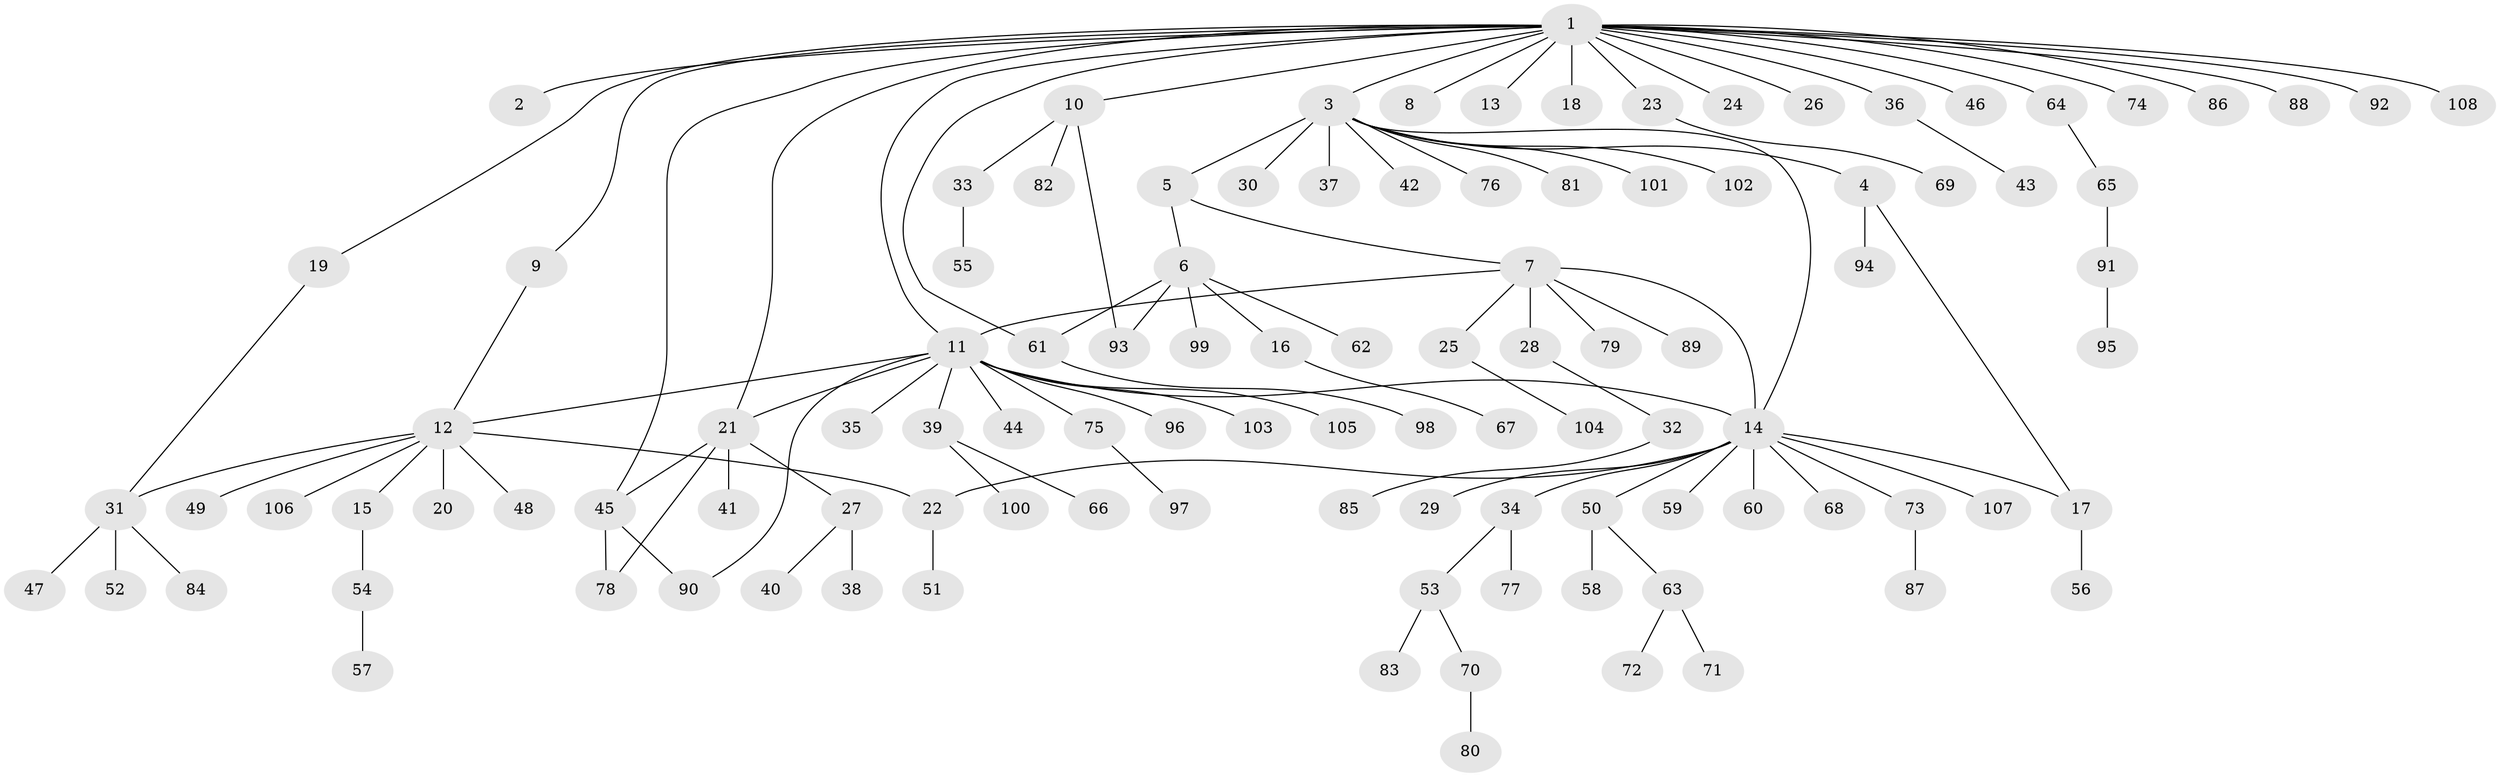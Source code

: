 // coarse degree distribution, {24: 0.011627906976744186, 1: 0.627906976744186, 10: 0.011627906976744186, 2: 0.23255813953488372, 7: 0.011627906976744186, 5: 0.011627906976744186, 4: 0.03488372093023256, 23: 0.011627906976744186, 8: 0.011627906976744186, 3: 0.03488372093023256}
// Generated by graph-tools (version 1.1) at 2025/23/03/03/25 07:23:52]
// undirected, 108 vertices, 120 edges
graph export_dot {
graph [start="1"]
  node [color=gray90,style=filled];
  1;
  2;
  3;
  4;
  5;
  6;
  7;
  8;
  9;
  10;
  11;
  12;
  13;
  14;
  15;
  16;
  17;
  18;
  19;
  20;
  21;
  22;
  23;
  24;
  25;
  26;
  27;
  28;
  29;
  30;
  31;
  32;
  33;
  34;
  35;
  36;
  37;
  38;
  39;
  40;
  41;
  42;
  43;
  44;
  45;
  46;
  47;
  48;
  49;
  50;
  51;
  52;
  53;
  54;
  55;
  56;
  57;
  58;
  59;
  60;
  61;
  62;
  63;
  64;
  65;
  66;
  67;
  68;
  69;
  70;
  71;
  72;
  73;
  74;
  75;
  76;
  77;
  78;
  79;
  80;
  81;
  82;
  83;
  84;
  85;
  86;
  87;
  88;
  89;
  90;
  91;
  92;
  93;
  94;
  95;
  96;
  97;
  98;
  99;
  100;
  101;
  102;
  103;
  104;
  105;
  106;
  107;
  108;
  1 -- 2;
  1 -- 3;
  1 -- 8;
  1 -- 9;
  1 -- 10;
  1 -- 11;
  1 -- 13;
  1 -- 18;
  1 -- 19;
  1 -- 21;
  1 -- 23;
  1 -- 24;
  1 -- 26;
  1 -- 36;
  1 -- 45;
  1 -- 46;
  1 -- 61;
  1 -- 64;
  1 -- 74;
  1 -- 86;
  1 -- 88;
  1 -- 92;
  1 -- 108;
  3 -- 4;
  3 -- 5;
  3 -- 14;
  3 -- 30;
  3 -- 37;
  3 -- 42;
  3 -- 76;
  3 -- 81;
  3 -- 101;
  3 -- 102;
  4 -- 17;
  4 -- 94;
  5 -- 6;
  5 -- 7;
  6 -- 16;
  6 -- 61;
  6 -- 62;
  6 -- 93;
  6 -- 99;
  7 -- 11;
  7 -- 14;
  7 -- 25;
  7 -- 28;
  7 -- 79;
  7 -- 89;
  9 -- 12;
  10 -- 33;
  10 -- 82;
  10 -- 93;
  11 -- 12;
  11 -- 14;
  11 -- 21;
  11 -- 35;
  11 -- 39;
  11 -- 44;
  11 -- 75;
  11 -- 90;
  11 -- 96;
  11 -- 103;
  11 -- 105;
  12 -- 15;
  12 -- 20;
  12 -- 22;
  12 -- 31;
  12 -- 48;
  12 -- 49;
  12 -- 106;
  14 -- 17;
  14 -- 22;
  14 -- 29;
  14 -- 34;
  14 -- 50;
  14 -- 59;
  14 -- 60;
  14 -- 68;
  14 -- 73;
  14 -- 107;
  15 -- 54;
  16 -- 67;
  17 -- 56;
  19 -- 31;
  21 -- 27;
  21 -- 41;
  21 -- 45;
  21 -- 78;
  22 -- 51;
  23 -- 69;
  25 -- 104;
  27 -- 38;
  27 -- 40;
  28 -- 32;
  31 -- 47;
  31 -- 52;
  31 -- 84;
  32 -- 85;
  33 -- 55;
  34 -- 53;
  34 -- 77;
  36 -- 43;
  39 -- 66;
  39 -- 100;
  45 -- 78;
  45 -- 90;
  50 -- 58;
  50 -- 63;
  53 -- 70;
  53 -- 83;
  54 -- 57;
  61 -- 98;
  63 -- 71;
  63 -- 72;
  64 -- 65;
  65 -- 91;
  70 -- 80;
  73 -- 87;
  75 -- 97;
  91 -- 95;
}
